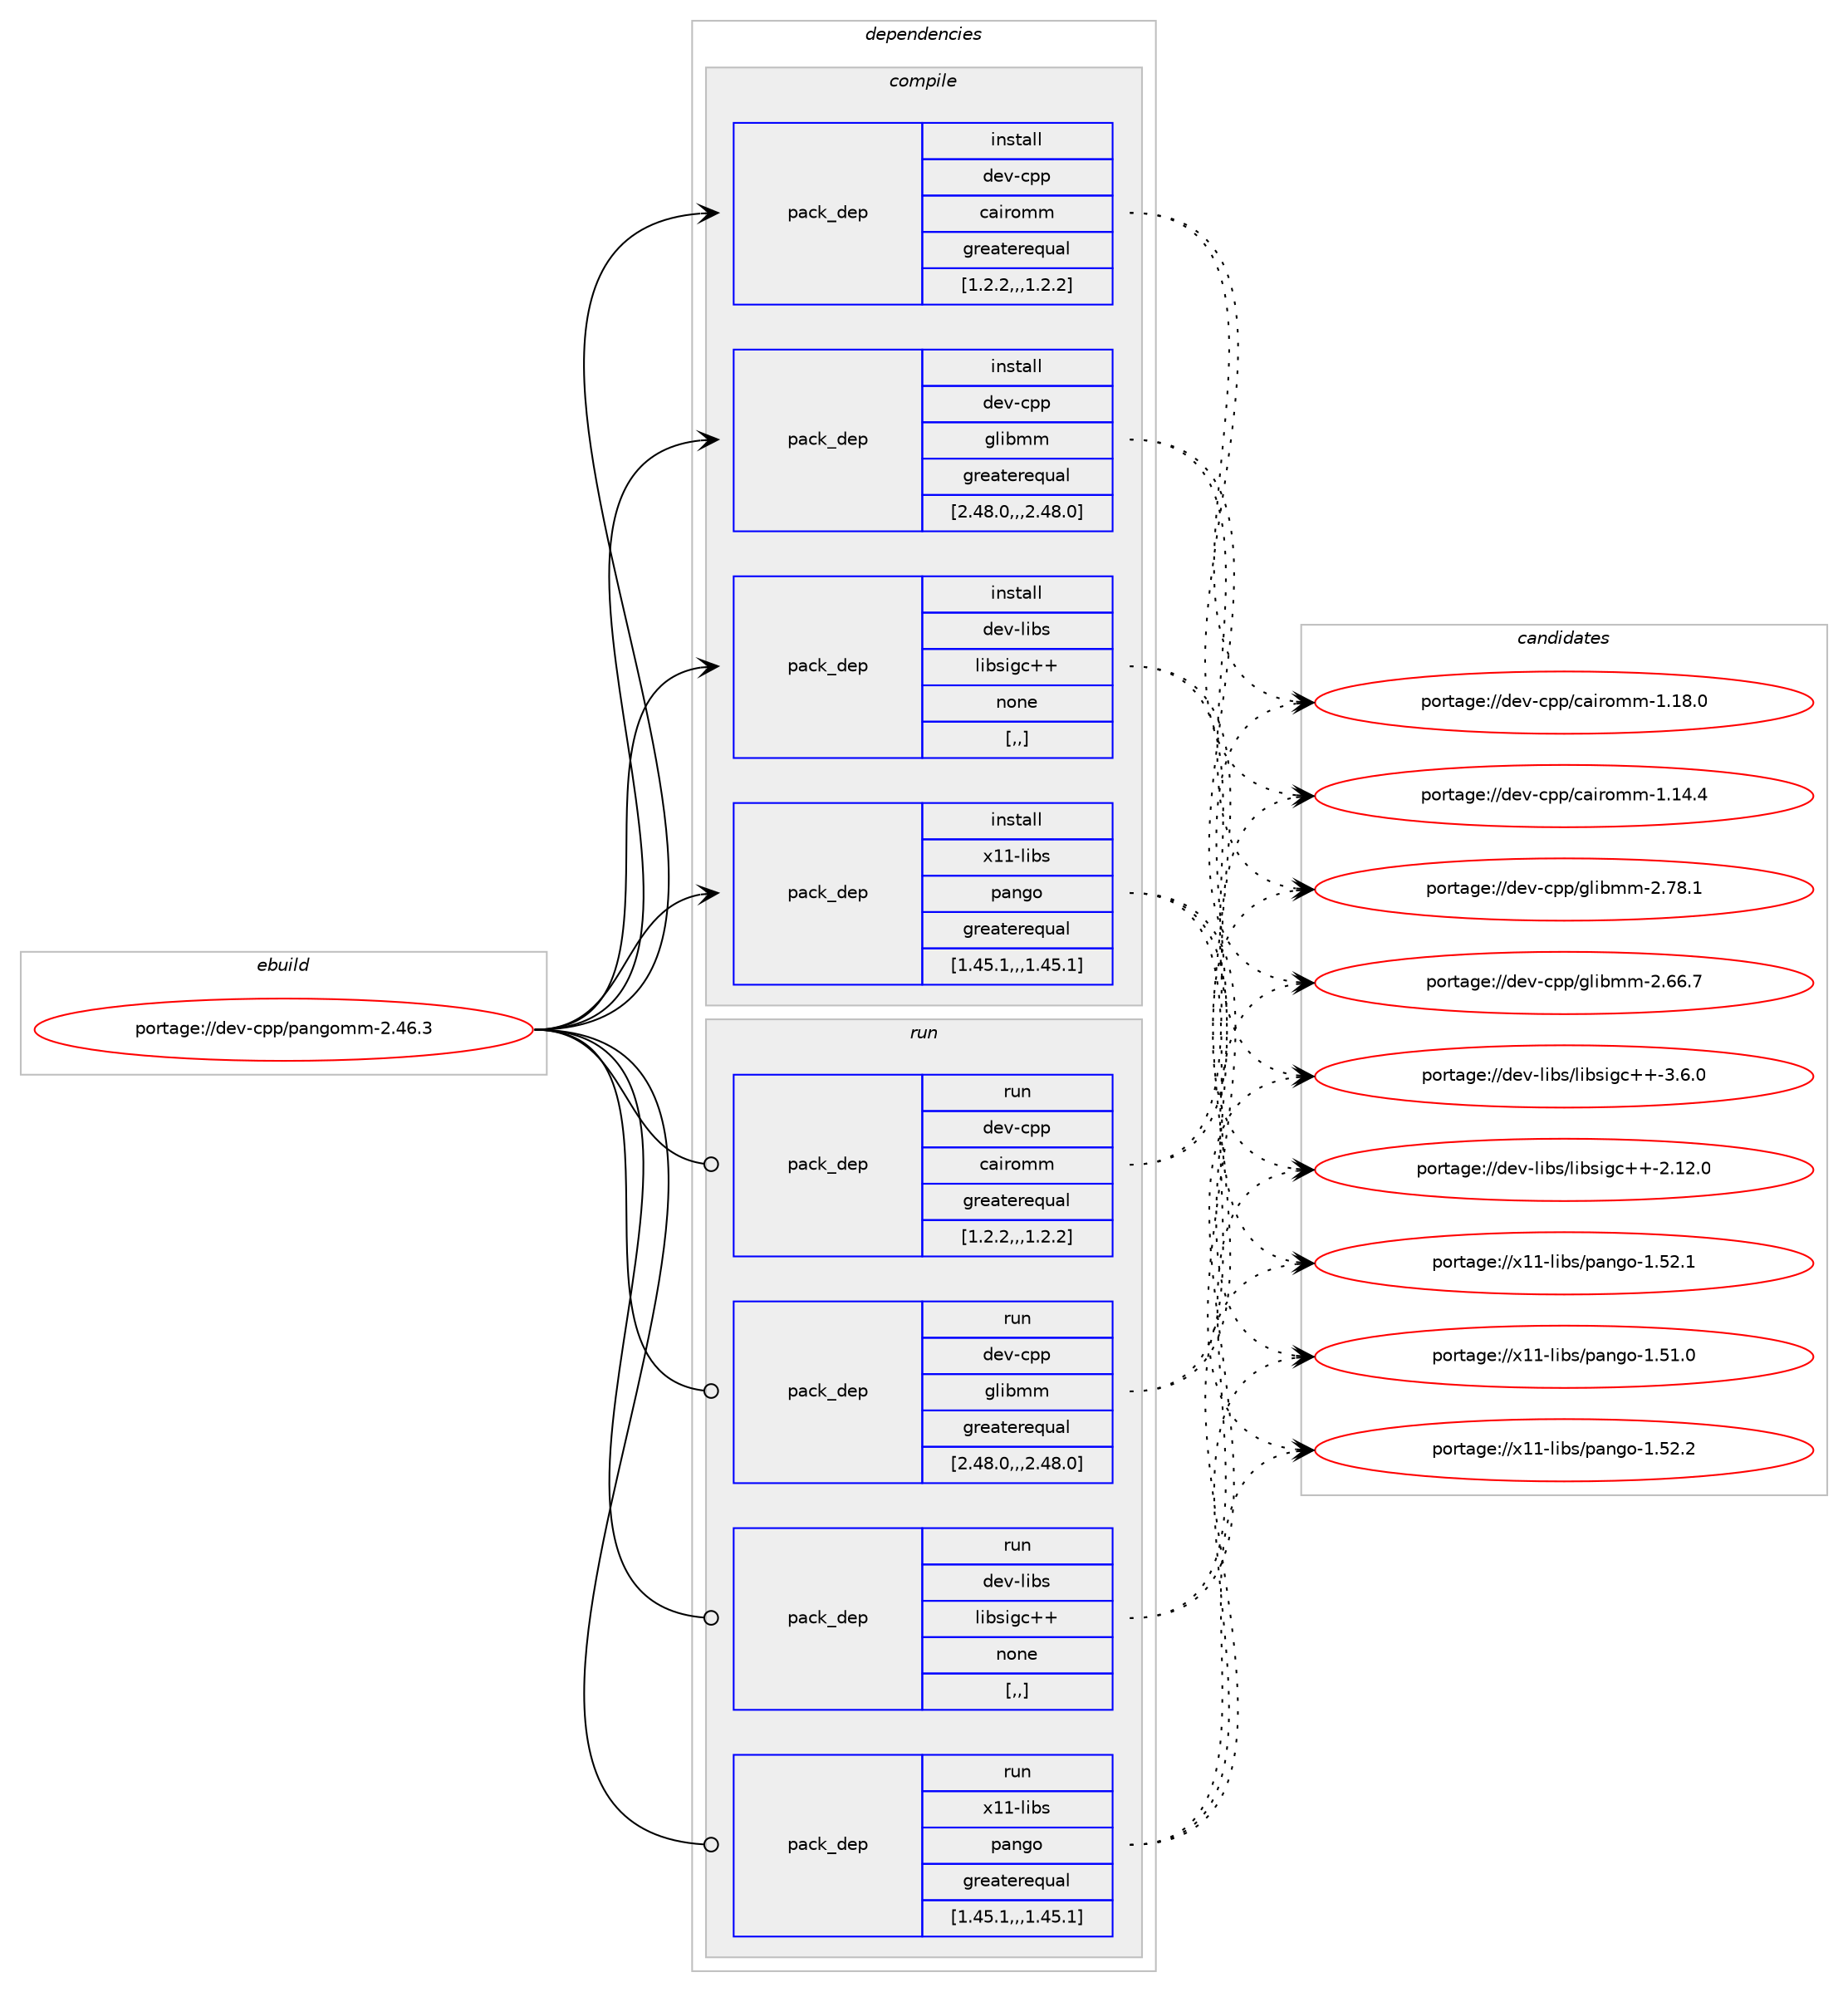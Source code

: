 digraph prolog {

# *************
# Graph options
# *************

newrank=true;
concentrate=true;
compound=true;
graph [rankdir=LR,fontname=Helvetica,fontsize=10,ranksep=1.5];#, ranksep=2.5, nodesep=0.2];
edge  [arrowhead=vee];
node  [fontname=Helvetica,fontsize=10];

# **********
# The ebuild
# **********

subgraph cluster_leftcol {
color=gray;
rank=same;
label=<<i>ebuild</i>>;
id [label="portage://dev-cpp/pangomm-2.46.3", color=red, width=4, href="../dev-cpp/pangomm-2.46.3.svg"];
}

# ****************
# The dependencies
# ****************

subgraph cluster_midcol {
color=gray;
label=<<i>dependencies</i>>;
subgraph cluster_compile {
fillcolor="#eeeeee";
style=filled;
label=<<i>compile</i>>;
subgraph pack47281 {
dependency65097 [label=<<TABLE BORDER="0" CELLBORDER="1" CELLSPACING="0" CELLPADDING="4" WIDTH="220"><TR><TD ROWSPAN="6" CELLPADDING="30">pack_dep</TD></TR><TR><TD WIDTH="110">install</TD></TR><TR><TD>dev-cpp</TD></TR><TR><TD>cairomm</TD></TR><TR><TD>greaterequal</TD></TR><TR><TD>[1.2.2,,,1.2.2]</TD></TR></TABLE>>, shape=none, color=blue];
}
id:e -> dependency65097:w [weight=20,style="solid",arrowhead="vee"];
subgraph pack47282 {
dependency65098 [label=<<TABLE BORDER="0" CELLBORDER="1" CELLSPACING="0" CELLPADDING="4" WIDTH="220"><TR><TD ROWSPAN="6" CELLPADDING="30">pack_dep</TD></TR><TR><TD WIDTH="110">install</TD></TR><TR><TD>dev-cpp</TD></TR><TR><TD>glibmm</TD></TR><TR><TD>greaterequal</TD></TR><TR><TD>[2.48.0,,,2.48.0]</TD></TR></TABLE>>, shape=none, color=blue];
}
id:e -> dependency65098:w [weight=20,style="solid",arrowhead="vee"];
subgraph pack47283 {
dependency65099 [label=<<TABLE BORDER="0" CELLBORDER="1" CELLSPACING="0" CELLPADDING="4" WIDTH="220"><TR><TD ROWSPAN="6" CELLPADDING="30">pack_dep</TD></TR><TR><TD WIDTH="110">install</TD></TR><TR><TD>dev-libs</TD></TR><TR><TD>libsigc++</TD></TR><TR><TD>none</TD></TR><TR><TD>[,,]</TD></TR></TABLE>>, shape=none, color=blue];
}
id:e -> dependency65099:w [weight=20,style="solid",arrowhead="vee"];
subgraph pack47284 {
dependency65100 [label=<<TABLE BORDER="0" CELLBORDER="1" CELLSPACING="0" CELLPADDING="4" WIDTH="220"><TR><TD ROWSPAN="6" CELLPADDING="30">pack_dep</TD></TR><TR><TD WIDTH="110">install</TD></TR><TR><TD>x11-libs</TD></TR><TR><TD>pango</TD></TR><TR><TD>greaterequal</TD></TR><TR><TD>[1.45.1,,,1.45.1]</TD></TR></TABLE>>, shape=none, color=blue];
}
id:e -> dependency65100:w [weight=20,style="solid",arrowhead="vee"];
}
subgraph cluster_compileandrun {
fillcolor="#eeeeee";
style=filled;
label=<<i>compile and run</i>>;
}
subgraph cluster_run {
fillcolor="#eeeeee";
style=filled;
label=<<i>run</i>>;
subgraph pack47285 {
dependency65101 [label=<<TABLE BORDER="0" CELLBORDER="1" CELLSPACING="0" CELLPADDING="4" WIDTH="220"><TR><TD ROWSPAN="6" CELLPADDING="30">pack_dep</TD></TR><TR><TD WIDTH="110">run</TD></TR><TR><TD>dev-cpp</TD></TR><TR><TD>cairomm</TD></TR><TR><TD>greaterequal</TD></TR><TR><TD>[1.2.2,,,1.2.2]</TD></TR></TABLE>>, shape=none, color=blue];
}
id:e -> dependency65101:w [weight=20,style="solid",arrowhead="odot"];
subgraph pack47286 {
dependency65102 [label=<<TABLE BORDER="0" CELLBORDER="1" CELLSPACING="0" CELLPADDING="4" WIDTH="220"><TR><TD ROWSPAN="6" CELLPADDING="30">pack_dep</TD></TR><TR><TD WIDTH="110">run</TD></TR><TR><TD>dev-cpp</TD></TR><TR><TD>glibmm</TD></TR><TR><TD>greaterequal</TD></TR><TR><TD>[2.48.0,,,2.48.0]</TD></TR></TABLE>>, shape=none, color=blue];
}
id:e -> dependency65102:w [weight=20,style="solid",arrowhead="odot"];
subgraph pack47287 {
dependency65103 [label=<<TABLE BORDER="0" CELLBORDER="1" CELLSPACING="0" CELLPADDING="4" WIDTH="220"><TR><TD ROWSPAN="6" CELLPADDING="30">pack_dep</TD></TR><TR><TD WIDTH="110">run</TD></TR><TR><TD>dev-libs</TD></TR><TR><TD>libsigc++</TD></TR><TR><TD>none</TD></TR><TR><TD>[,,]</TD></TR></TABLE>>, shape=none, color=blue];
}
id:e -> dependency65103:w [weight=20,style="solid",arrowhead="odot"];
subgraph pack47288 {
dependency65104 [label=<<TABLE BORDER="0" CELLBORDER="1" CELLSPACING="0" CELLPADDING="4" WIDTH="220"><TR><TD ROWSPAN="6" CELLPADDING="30">pack_dep</TD></TR><TR><TD WIDTH="110">run</TD></TR><TR><TD>x11-libs</TD></TR><TR><TD>pango</TD></TR><TR><TD>greaterequal</TD></TR><TR><TD>[1.45.1,,,1.45.1]</TD></TR></TABLE>>, shape=none, color=blue];
}
id:e -> dependency65104:w [weight=20,style="solid",arrowhead="odot"];
}
}

# **************
# The candidates
# **************

subgraph cluster_choices {
rank=same;
color=gray;
label=<<i>candidates</i>>;

subgraph choice47281 {
color=black;
nodesep=1;
choice100101118459911211247999710511411110910945494649564648 [label="portage://dev-cpp/cairomm-1.18.0", color=red, width=4,href="../dev-cpp/cairomm-1.18.0.svg"];
choice100101118459911211247999710511411110910945494649524652 [label="portage://dev-cpp/cairomm-1.14.4", color=red, width=4,href="../dev-cpp/cairomm-1.14.4.svg"];
dependency65097:e -> choice100101118459911211247999710511411110910945494649564648:w [style=dotted,weight="100"];
dependency65097:e -> choice100101118459911211247999710511411110910945494649524652:w [style=dotted,weight="100"];
}
subgraph choice47282 {
color=black;
nodesep=1;
choice1001011184599112112471031081059810910945504655564649 [label="portage://dev-cpp/glibmm-2.78.1", color=red, width=4,href="../dev-cpp/glibmm-2.78.1.svg"];
choice1001011184599112112471031081059810910945504654544655 [label="portage://dev-cpp/glibmm-2.66.7", color=red, width=4,href="../dev-cpp/glibmm-2.66.7.svg"];
dependency65098:e -> choice1001011184599112112471031081059810910945504655564649:w [style=dotted,weight="100"];
dependency65098:e -> choice1001011184599112112471031081059810910945504654544655:w [style=dotted,weight="100"];
}
subgraph choice47283 {
color=black;
nodesep=1;
choice10010111845108105981154710810598115105103994343455146544648 [label="portage://dev-libs/libsigc++-3.6.0", color=red, width=4,href="../dev-libs/libsigc++-3.6.0.svg"];
choice1001011184510810598115471081059811510510399434345504649504648 [label="portage://dev-libs/libsigc++-2.12.0", color=red, width=4,href="../dev-libs/libsigc++-2.12.0.svg"];
dependency65099:e -> choice10010111845108105981154710810598115105103994343455146544648:w [style=dotted,weight="100"];
dependency65099:e -> choice1001011184510810598115471081059811510510399434345504649504648:w [style=dotted,weight="100"];
}
subgraph choice47284 {
color=black;
nodesep=1;
choice12049494510810598115471129711010311145494653504650 [label="portage://x11-libs/pango-1.52.2", color=red, width=4,href="../x11-libs/pango-1.52.2.svg"];
choice12049494510810598115471129711010311145494653504649 [label="portage://x11-libs/pango-1.52.1", color=red, width=4,href="../x11-libs/pango-1.52.1.svg"];
choice12049494510810598115471129711010311145494653494648 [label="portage://x11-libs/pango-1.51.0", color=red, width=4,href="../x11-libs/pango-1.51.0.svg"];
dependency65100:e -> choice12049494510810598115471129711010311145494653504650:w [style=dotted,weight="100"];
dependency65100:e -> choice12049494510810598115471129711010311145494653504649:w [style=dotted,weight="100"];
dependency65100:e -> choice12049494510810598115471129711010311145494653494648:w [style=dotted,weight="100"];
}
subgraph choice47285 {
color=black;
nodesep=1;
choice100101118459911211247999710511411110910945494649564648 [label="portage://dev-cpp/cairomm-1.18.0", color=red, width=4,href="../dev-cpp/cairomm-1.18.0.svg"];
choice100101118459911211247999710511411110910945494649524652 [label="portage://dev-cpp/cairomm-1.14.4", color=red, width=4,href="../dev-cpp/cairomm-1.14.4.svg"];
dependency65101:e -> choice100101118459911211247999710511411110910945494649564648:w [style=dotted,weight="100"];
dependency65101:e -> choice100101118459911211247999710511411110910945494649524652:w [style=dotted,weight="100"];
}
subgraph choice47286 {
color=black;
nodesep=1;
choice1001011184599112112471031081059810910945504655564649 [label="portage://dev-cpp/glibmm-2.78.1", color=red, width=4,href="../dev-cpp/glibmm-2.78.1.svg"];
choice1001011184599112112471031081059810910945504654544655 [label="portage://dev-cpp/glibmm-2.66.7", color=red, width=4,href="../dev-cpp/glibmm-2.66.7.svg"];
dependency65102:e -> choice1001011184599112112471031081059810910945504655564649:w [style=dotted,weight="100"];
dependency65102:e -> choice1001011184599112112471031081059810910945504654544655:w [style=dotted,weight="100"];
}
subgraph choice47287 {
color=black;
nodesep=1;
choice10010111845108105981154710810598115105103994343455146544648 [label="portage://dev-libs/libsigc++-3.6.0", color=red, width=4,href="../dev-libs/libsigc++-3.6.0.svg"];
choice1001011184510810598115471081059811510510399434345504649504648 [label="portage://dev-libs/libsigc++-2.12.0", color=red, width=4,href="../dev-libs/libsigc++-2.12.0.svg"];
dependency65103:e -> choice10010111845108105981154710810598115105103994343455146544648:w [style=dotted,weight="100"];
dependency65103:e -> choice1001011184510810598115471081059811510510399434345504649504648:w [style=dotted,weight="100"];
}
subgraph choice47288 {
color=black;
nodesep=1;
choice12049494510810598115471129711010311145494653504650 [label="portage://x11-libs/pango-1.52.2", color=red, width=4,href="../x11-libs/pango-1.52.2.svg"];
choice12049494510810598115471129711010311145494653504649 [label="portage://x11-libs/pango-1.52.1", color=red, width=4,href="../x11-libs/pango-1.52.1.svg"];
choice12049494510810598115471129711010311145494653494648 [label="portage://x11-libs/pango-1.51.0", color=red, width=4,href="../x11-libs/pango-1.51.0.svg"];
dependency65104:e -> choice12049494510810598115471129711010311145494653504650:w [style=dotted,weight="100"];
dependency65104:e -> choice12049494510810598115471129711010311145494653504649:w [style=dotted,weight="100"];
dependency65104:e -> choice12049494510810598115471129711010311145494653494648:w [style=dotted,weight="100"];
}
}

}
